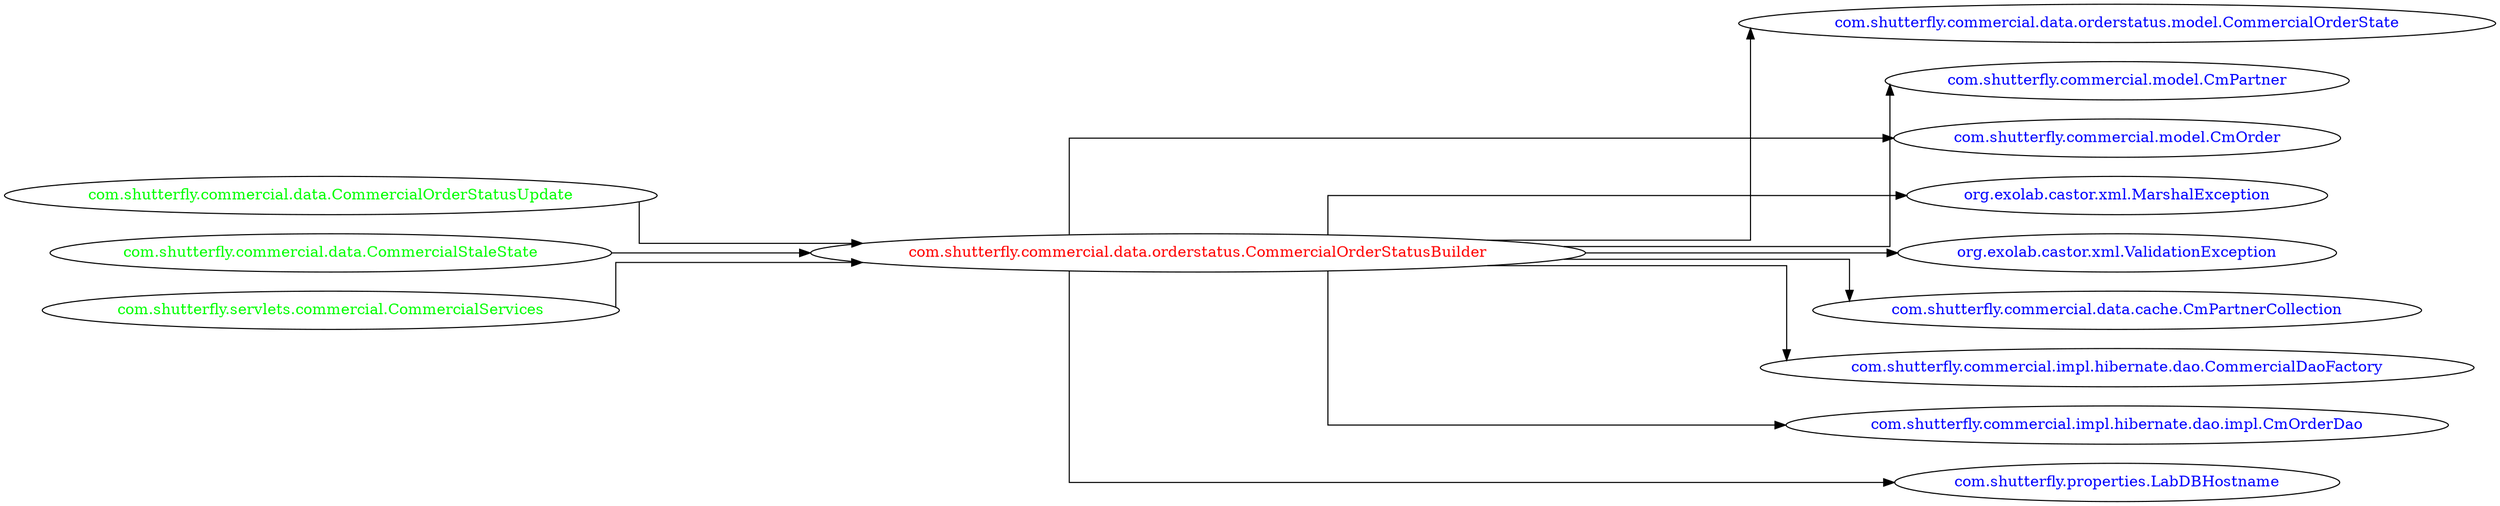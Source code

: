 digraph dependencyGraph {
 concentrate=true;
 ranksep="2.0";
 rankdir="LR"; 
 splines="ortho";
"com.shutterfly.commercial.data.orderstatus.CommercialOrderStatusBuilder" [fontcolor="red"];
"com.shutterfly.commercial.data.orderstatus.model.CommercialOrderState" [ fontcolor="blue" ];
"com.shutterfly.commercial.data.orderstatus.CommercialOrderStatusBuilder"->"com.shutterfly.commercial.data.orderstatus.model.CommercialOrderState";
"com.shutterfly.commercial.model.CmPartner" [ fontcolor="blue" ];
"com.shutterfly.commercial.data.orderstatus.CommercialOrderStatusBuilder"->"com.shutterfly.commercial.model.CmPartner";
"com.shutterfly.commercial.model.CmOrder" [ fontcolor="blue" ];
"com.shutterfly.commercial.data.orderstatus.CommercialOrderStatusBuilder"->"com.shutterfly.commercial.model.CmOrder";
"org.exolab.castor.xml.MarshalException" [ fontcolor="blue" ];
"com.shutterfly.commercial.data.orderstatus.CommercialOrderStatusBuilder"->"org.exolab.castor.xml.MarshalException";
"org.exolab.castor.xml.ValidationException" [ fontcolor="blue" ];
"com.shutterfly.commercial.data.orderstatus.CommercialOrderStatusBuilder"->"org.exolab.castor.xml.ValidationException";
"com.shutterfly.commercial.data.cache.CmPartnerCollection" [ fontcolor="blue" ];
"com.shutterfly.commercial.data.orderstatus.CommercialOrderStatusBuilder"->"com.shutterfly.commercial.data.cache.CmPartnerCollection";
"com.shutterfly.commercial.impl.hibernate.dao.CommercialDaoFactory" [ fontcolor="blue" ];
"com.shutterfly.commercial.data.orderstatus.CommercialOrderStatusBuilder"->"com.shutterfly.commercial.impl.hibernate.dao.CommercialDaoFactory";
"com.shutterfly.commercial.impl.hibernate.dao.impl.CmOrderDao" [ fontcolor="blue" ];
"com.shutterfly.commercial.data.orderstatus.CommercialOrderStatusBuilder"->"com.shutterfly.commercial.impl.hibernate.dao.impl.CmOrderDao";
"com.shutterfly.properties.LabDBHostname" [ fontcolor="blue" ];
"com.shutterfly.commercial.data.orderstatus.CommercialOrderStatusBuilder"->"com.shutterfly.properties.LabDBHostname";
"com.shutterfly.commercial.data.CommercialOrderStatusUpdate" [ fontcolor="green" ];
"com.shutterfly.commercial.data.CommercialOrderStatusUpdate"->"com.shutterfly.commercial.data.orderstatus.CommercialOrderStatusBuilder";
"com.shutterfly.commercial.data.CommercialStaleState" [ fontcolor="green" ];
"com.shutterfly.commercial.data.CommercialStaleState"->"com.shutterfly.commercial.data.orderstatus.CommercialOrderStatusBuilder";
"com.shutterfly.servlets.commercial.CommercialServices" [ fontcolor="green" ];
"com.shutterfly.servlets.commercial.CommercialServices"->"com.shutterfly.commercial.data.orderstatus.CommercialOrderStatusBuilder";
}